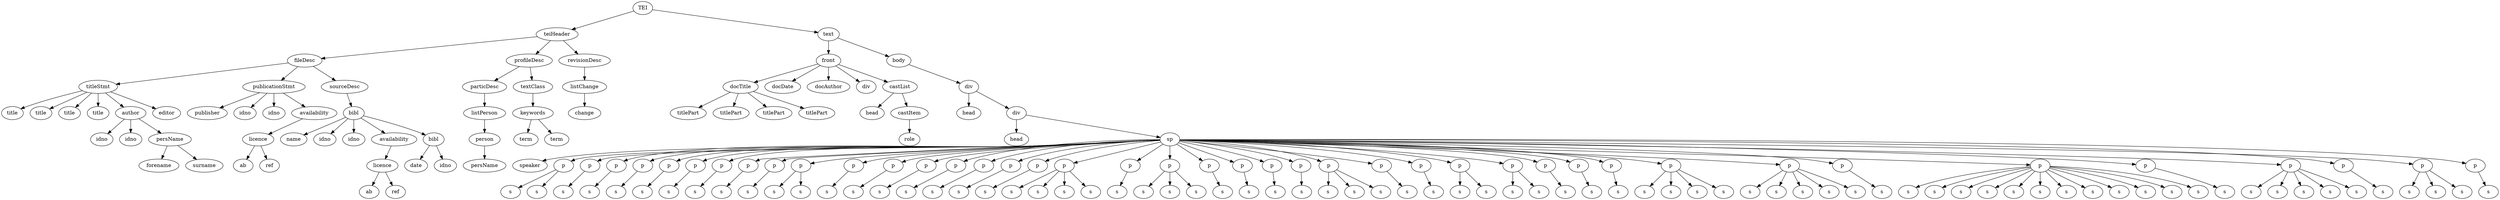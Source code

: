 digraph Tree {
	"t0" [label = "TEI"];
	"t1" [label = "teiHeader"];
	"t2" [label = "fileDesc"];
	"t3" [label = "titleStmt"];
	"t4" [label = "title"];
	"t5" [label = "title"];
	"t6" [label = "title"];
	"t7" [label = "title"];
	"t8" [label = "author"];
	"t9" [label = "idno"];
	"t10" [label = "idno"];
	"t11" [label = "persName"];
	"t12" [label = "forename"];
	"t13" [label = "surname"];
	"t14" [label = "editor"];
	"t15" [label = "publicationStmt"];
	"t16" [label = "publisher"];
	"t17" [label = "idno"];
	"t18" [label = "idno"];
	"t19" [label = "availability"];
	"t20" [label = "licence"];
	"t21" [label = "ab"];
	"t22" [label = "ref"];
	"t23" [label = "sourceDesc"];
	"t24" [label = "bibl"];
	"t25" [label = "name"];
	"t26" [label = "idno"];
	"t27" [label = "idno"];
	"t28" [label = "availability"];
	"t29" [label = "licence"];
	"t30" [label = "ab"];
	"t31" [label = "ref"];
	"t32" [label = "bibl"];
	"t33" [label = "date"];
	"t34" [label = "idno"];
	"t35" [label = "profileDesc"];
	"t36" [label = "particDesc"];
	"t37" [label = "listPerson"];
	"t38" [label = "person"];
	"t39" [label = "persName"];
	"t40" [label = "textClass"];
	"t41" [label = "keywords"];
	"t42" [label = "term"];
	"t43" [label = "term"];
	"t44" [label = "revisionDesc"];
	"t45" [label = "listChange"];
	"t46" [label = "change"];
	"t47" [label = "text"];
	"t48" [label = "front"];
	"t49" [label = "docTitle"];
	"t50" [label = "titlePart"];
	"t51" [label = "titlePart"];
	"t52" [label = "titlePart"];
	"t53" [label = "titlePart"];
	"t54" [label = "docDate"];
	"t55" [label = "docAuthor"];
	"t56" [label = "div"];
	"t57" [label = "castList"];
	"t58" [label = "head"];
	"t59" [label = "castItem"];
	"t60" [label = "role"];
	"t61" [label = "body"];
	"t62" [label = "div"];
	"t63" [label = "head"];
	"t64" [label = "div"];
	"t65" [label = "head"];
	"t66" [label = "sp"];
	"t67" [label = "speaker"];
	"t68" [label = "p"];
	"t69" [label = "s"];
	"t70" [label = "s"];
	"t71" [label = "p"];
	"t72" [label = "s"];
	"t73" [label = "p"];
	"t74" [label = "s"];
	"t75" [label = "p"];
	"t76" [label = "s"];
	"t77" [label = "p"];
	"t78" [label = "s"];
	"t79" [label = "p"];
	"t80" [label = "s"];
	"t81" [label = "p"];
	"t82" [label = "s"];
	"t83" [label = "p"];
	"t84" [label = "s"];
	"t85" [label = "p"];
	"t86" [label = "s"];
	"t87" [label = "p"];
	"t88" [label = "s"];
	"t89" [label = "s"];
	"t90" [label = "p"];
	"t91" [label = "s"];
	"t92" [label = "p"];
	"t93" [label = "s"];
	"t94" [label = "p"];
	"t95" [label = "s"];
	"t96" [label = "p"];
	"t97" [label = "s"];
	"t98" [label = "p"];
	"t99" [label = "s"];
	"t100" [label = "p"];
	"t101" [label = "s"];
	"t102" [label = "p"];
	"t103" [label = "s"];
	"t104" [label = "p"];
	"t105" [label = "s"];
	"t106" [label = "s"];
	"t107" [label = "s"];
	"t108" [label = "s"];
	"t109" [label = "p"];
	"t110" [label = "s"];
	"t111" [label = "p"];
	"t112" [label = "s"];
	"t113" [label = "s"];
	"t114" [label = "s"];
	"t115" [label = "p"];
	"t116" [label = "s"];
	"t117" [label = "p"];
	"t118" [label = "s"];
	"t119" [label = "p"];
	"t120" [label = "s"];
	"t121" [label = "p"];
	"t122" [label = "s"];
	"t123" [label = "p"];
	"t124" [label = "s"];
	"t125" [label = "s"];
	"t126" [label = "s"];
	"t127" [label = "p"];
	"t128" [label = "s"];
	"t129" [label = "p"];
	"t130" [label = "s"];
	"t131" [label = "p"];
	"t132" [label = "s"];
	"t133" [label = "s"];
	"t134" [label = "p"];
	"t135" [label = "s"];
	"t136" [label = "s"];
	"t137" [label = "p"];
	"t138" [label = "s"];
	"t139" [label = "p"];
	"t140" [label = "s"];
	"t141" [label = "p"];
	"t142" [label = "s"];
	"t143" [label = "p"];
	"t144" [label = "s"];
	"t145" [label = "s"];
	"t146" [label = "s"];
	"t147" [label = "s"];
	"t148" [label = "p"];
	"t149" [label = "s"];
	"t150" [label = "s"];
	"t151" [label = "s"];
	"t152" [label = "s"];
	"t153" [label = "s"];
	"t154" [label = "p"];
	"t155" [label = "s"];
	"t156" [label = "p"];
	"t157" [label = "s"];
	"t158" [label = "s"];
	"t159" [label = "s"];
	"t160" [label = "s"];
	"t161" [label = "s"];
	"t162" [label = "s"];
	"t163" [label = "s"];
	"t164" [label = "s"];
	"t165" [label = "s"];
	"t166" [label = "s"];
	"t167" [label = "s"];
	"t168" [label = "s"];
	"t169" [label = "p"];
	"t170" [label = "s"];
	"t171" [label = "p"];
	"t172" [label = "s"];
	"t173" [label = "s"];
	"t174" [label = "s"];
	"t175" [label = "s"];
	"t176" [label = "s"];
	"t177" [label = "p"];
	"t178" [label = "s"];
	"t179" [label = "p"];
	"t180" [label = "s"];
	"t181" [label = "s"];
	"t182" [label = "s"];
	"t183" [label = "p"];
	"t184" [label = "s"];
	"t0" -> "t1";
	"t1" -> "t2";
	"t2" -> "t3";
	"t3" -> "t4";
	"t3" -> "t5";
	"t3" -> "t6";
	"t3" -> "t7";
	"t3" -> "t8";
	"t8" -> "t9";
	"t8" -> "t10";
	"t8" -> "t11";
	"t11" -> "t12";
	"t11" -> "t13";
	"t3" -> "t14";
	"t2" -> "t15";
	"t15" -> "t16";
	"t15" -> "t17";
	"t15" -> "t18";
	"t15" -> "t19";
	"t19" -> "t20";
	"t20" -> "t21";
	"t20" -> "t22";
	"t2" -> "t23";
	"t23" -> "t24";
	"t24" -> "t25";
	"t24" -> "t26";
	"t24" -> "t27";
	"t24" -> "t28";
	"t28" -> "t29";
	"t29" -> "t30";
	"t29" -> "t31";
	"t24" -> "t32";
	"t32" -> "t33";
	"t32" -> "t34";
	"t1" -> "t35";
	"t35" -> "t36";
	"t36" -> "t37";
	"t37" -> "t38";
	"t38" -> "t39";
	"t35" -> "t40";
	"t40" -> "t41";
	"t41" -> "t42";
	"t41" -> "t43";
	"t1" -> "t44";
	"t44" -> "t45";
	"t45" -> "t46";
	"t0" -> "t47";
	"t47" -> "t48";
	"t48" -> "t49";
	"t49" -> "t50";
	"t49" -> "t51";
	"t49" -> "t52";
	"t49" -> "t53";
	"t48" -> "t54";
	"t48" -> "t55";
	"t48" -> "t56";
	"t48" -> "t57";
	"t57" -> "t58";
	"t57" -> "t59";
	"t59" -> "t60";
	"t47" -> "t61";
	"t61" -> "t62";
	"t62" -> "t63";
	"t62" -> "t64";
	"t64" -> "t65";
	"t64" -> "t66";
	"t66" -> "t67";
	"t66" -> "t68";
	"t68" -> "t69";
	"t68" -> "t70";
	"t66" -> "t71";
	"t71" -> "t72";
	"t66" -> "t73";
	"t73" -> "t74";
	"t66" -> "t75";
	"t75" -> "t76";
	"t66" -> "t77";
	"t77" -> "t78";
	"t66" -> "t79";
	"t79" -> "t80";
	"t66" -> "t81";
	"t81" -> "t82";
	"t66" -> "t83";
	"t83" -> "t84";
	"t66" -> "t85";
	"t85" -> "t86";
	"t66" -> "t87";
	"t87" -> "t88";
	"t87" -> "t89";
	"t66" -> "t90";
	"t90" -> "t91";
	"t66" -> "t92";
	"t92" -> "t93";
	"t66" -> "t94";
	"t94" -> "t95";
	"t66" -> "t96";
	"t96" -> "t97";
	"t66" -> "t98";
	"t98" -> "t99";
	"t66" -> "t100";
	"t100" -> "t101";
	"t66" -> "t102";
	"t102" -> "t103";
	"t66" -> "t104";
	"t104" -> "t105";
	"t104" -> "t106";
	"t104" -> "t107";
	"t104" -> "t108";
	"t66" -> "t109";
	"t109" -> "t110";
	"t66" -> "t111";
	"t111" -> "t112";
	"t111" -> "t113";
	"t111" -> "t114";
	"t66" -> "t115";
	"t115" -> "t116";
	"t66" -> "t117";
	"t117" -> "t118";
	"t66" -> "t119";
	"t119" -> "t120";
	"t66" -> "t121";
	"t121" -> "t122";
	"t66" -> "t123";
	"t123" -> "t124";
	"t123" -> "t125";
	"t123" -> "t126";
	"t66" -> "t127";
	"t127" -> "t128";
	"t66" -> "t129";
	"t129" -> "t130";
	"t66" -> "t131";
	"t131" -> "t132";
	"t131" -> "t133";
	"t66" -> "t134";
	"t134" -> "t135";
	"t134" -> "t136";
	"t66" -> "t137";
	"t137" -> "t138";
	"t66" -> "t139";
	"t139" -> "t140";
	"t66" -> "t141";
	"t141" -> "t142";
	"t66" -> "t143";
	"t143" -> "t144";
	"t143" -> "t145";
	"t143" -> "t146";
	"t143" -> "t147";
	"t66" -> "t148";
	"t148" -> "t149";
	"t148" -> "t150";
	"t148" -> "t151";
	"t148" -> "t152";
	"t148" -> "t153";
	"t66" -> "t154";
	"t154" -> "t155";
	"t66" -> "t156";
	"t156" -> "t157";
	"t156" -> "t158";
	"t156" -> "t159";
	"t156" -> "t160";
	"t156" -> "t161";
	"t156" -> "t162";
	"t156" -> "t163";
	"t156" -> "t164";
	"t156" -> "t165";
	"t156" -> "t166";
	"t156" -> "t167";
	"t156" -> "t168";
	"t66" -> "t169";
	"t169" -> "t170";
	"t66" -> "t171";
	"t171" -> "t172";
	"t171" -> "t173";
	"t171" -> "t174";
	"t171" -> "t175";
	"t171" -> "t176";
	"t66" -> "t177";
	"t177" -> "t178";
	"t66" -> "t179";
	"t179" -> "t180";
	"t179" -> "t181";
	"t179" -> "t182";
	"t66" -> "t183";
	"t183" -> "t184";
}
